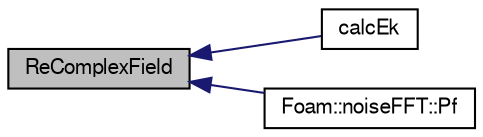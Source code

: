 digraph "ReComplexField"
{
  bgcolor="transparent";
  edge [fontname="FreeSans",fontsize="10",labelfontname="FreeSans",labelfontsize="10"];
  node [fontname="FreeSans",fontsize="10",shape=record];
  rankdir="LR";
  Node1 [label="ReComplexField",height=0.2,width=0.4,color="black", fillcolor="grey75", style="filled" fontcolor="black"];
  Node1 -> Node2 [dir="back",color="midnightblue",fontsize="10",style="solid",fontname="FreeSans"];
  Node2 [label="calcEk",height=0.2,width=0.4,color="black",URL="$a10237.html#a3c8b17730062f1799d5ff22dc12b338e"];
  Node1 -> Node3 [dir="back",color="midnightblue",fontsize="10",style="solid",fontname="FreeSans"];
  Node3 [label="Foam::noiseFFT::Pf",height=0.2,width=0.4,color="black",URL="$a01565.html#ae6564d3e0eb705d41ca7c01f4249b6c6",tooltip="Return the fft of the given pressure data. "];
}
